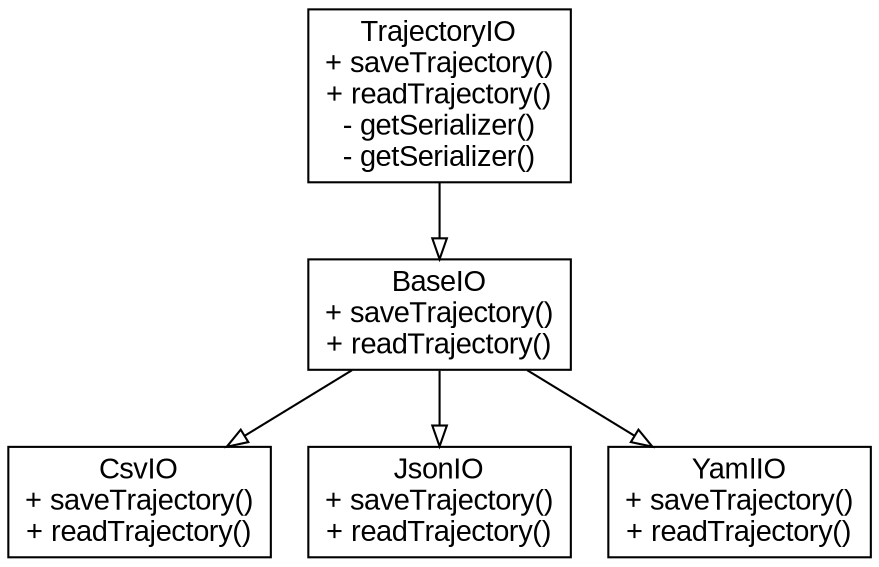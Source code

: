 
digraph G {
    rankdir=TB;
    node [shape=rectangle, fontname=Arial];
    edge [fontname=Arial];
    
    BaseIO [label="BaseIO\n+ saveTrajectory()\n+ readTrajectory()", shape=record];
    CsvIO [label="CsvIO\n+ saveTrajectory()\n+ readTrajectory()", shape=record];
    JsonIO [label="JsonIO\n+ saveTrajectory()\n+ readTrajectory()", shape=record];
    YamlIO [label="YamlIO\n+ saveTrajectory()\n+ readTrajectory()", shape=record];
    TrajectoryIO [label="TrajectoryIO\n+ saveTrajectory()\n+ readTrajectory()\n- getSerializer()\n- getSerializer()", shape=record];
    
    BaseIO -> CsvIO [arrowhead="onormal"];
    BaseIO -> JsonIO [arrowhead="onormal"];
    BaseIO -> YamlIO [arrowhead="onormal"];
    TrajectoryIO -> BaseIO [arrowhead="onormal"];
}

